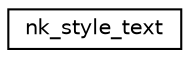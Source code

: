 digraph "Graphical Class Hierarchy"
{
 // LATEX_PDF_SIZE
  edge [fontname="Helvetica",fontsize="10",labelfontname="Helvetica",labelfontsize="10"];
  node [fontname="Helvetica",fontsize="10",shape=record];
  rankdir="LR";
  Node0 [label="nk_style_text",height=0.2,width=0.4,color="black", fillcolor="white", style="filled",URL="$structnk__style__text.html",tooltip=" "];
}
